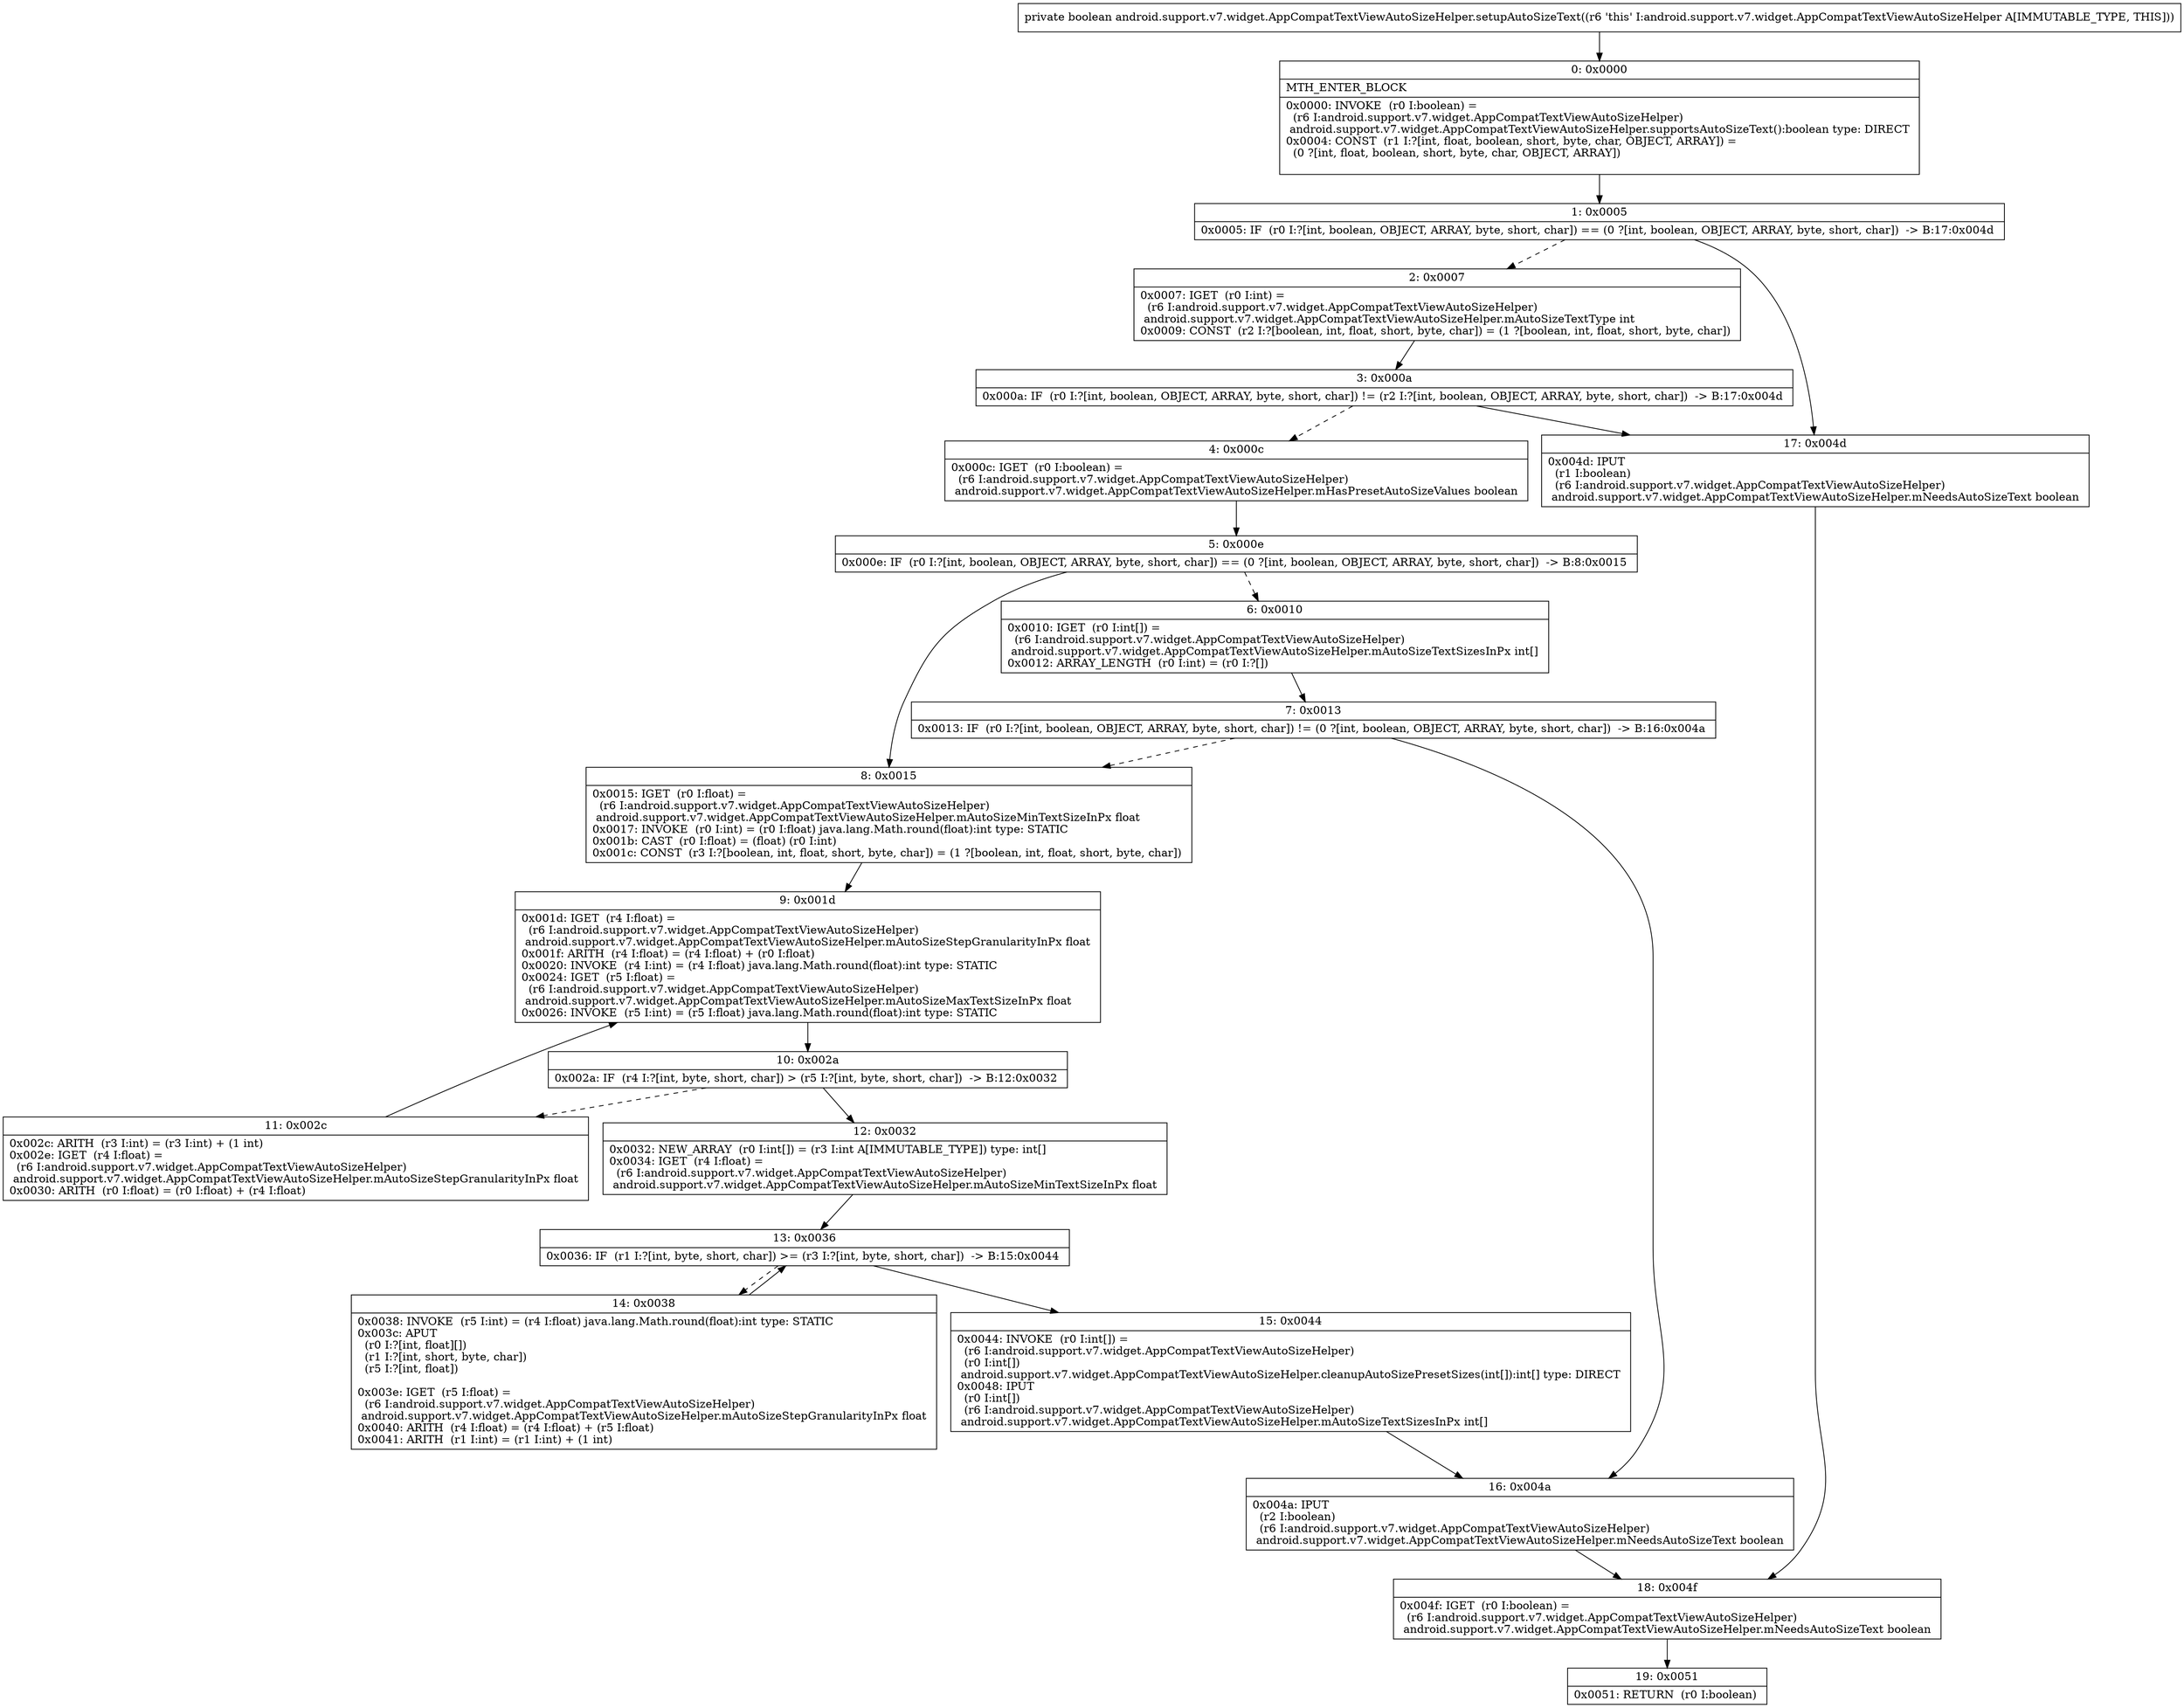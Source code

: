 digraph "CFG forandroid.support.v7.widget.AppCompatTextViewAutoSizeHelper.setupAutoSizeText()Z" {
Node_0 [shape=record,label="{0\:\ 0x0000|MTH_ENTER_BLOCK\l|0x0000: INVOKE  (r0 I:boolean) = \l  (r6 I:android.support.v7.widget.AppCompatTextViewAutoSizeHelper)\l android.support.v7.widget.AppCompatTextViewAutoSizeHelper.supportsAutoSizeText():boolean type: DIRECT \l0x0004: CONST  (r1 I:?[int, float, boolean, short, byte, char, OBJECT, ARRAY]) = \l  (0 ?[int, float, boolean, short, byte, char, OBJECT, ARRAY])\l \l}"];
Node_1 [shape=record,label="{1\:\ 0x0005|0x0005: IF  (r0 I:?[int, boolean, OBJECT, ARRAY, byte, short, char]) == (0 ?[int, boolean, OBJECT, ARRAY, byte, short, char])  \-\> B:17:0x004d \l}"];
Node_2 [shape=record,label="{2\:\ 0x0007|0x0007: IGET  (r0 I:int) = \l  (r6 I:android.support.v7.widget.AppCompatTextViewAutoSizeHelper)\l android.support.v7.widget.AppCompatTextViewAutoSizeHelper.mAutoSizeTextType int \l0x0009: CONST  (r2 I:?[boolean, int, float, short, byte, char]) = (1 ?[boolean, int, float, short, byte, char]) \l}"];
Node_3 [shape=record,label="{3\:\ 0x000a|0x000a: IF  (r0 I:?[int, boolean, OBJECT, ARRAY, byte, short, char]) != (r2 I:?[int, boolean, OBJECT, ARRAY, byte, short, char])  \-\> B:17:0x004d \l}"];
Node_4 [shape=record,label="{4\:\ 0x000c|0x000c: IGET  (r0 I:boolean) = \l  (r6 I:android.support.v7.widget.AppCompatTextViewAutoSizeHelper)\l android.support.v7.widget.AppCompatTextViewAutoSizeHelper.mHasPresetAutoSizeValues boolean \l}"];
Node_5 [shape=record,label="{5\:\ 0x000e|0x000e: IF  (r0 I:?[int, boolean, OBJECT, ARRAY, byte, short, char]) == (0 ?[int, boolean, OBJECT, ARRAY, byte, short, char])  \-\> B:8:0x0015 \l}"];
Node_6 [shape=record,label="{6\:\ 0x0010|0x0010: IGET  (r0 I:int[]) = \l  (r6 I:android.support.v7.widget.AppCompatTextViewAutoSizeHelper)\l android.support.v7.widget.AppCompatTextViewAutoSizeHelper.mAutoSizeTextSizesInPx int[] \l0x0012: ARRAY_LENGTH  (r0 I:int) = (r0 I:?[]) \l}"];
Node_7 [shape=record,label="{7\:\ 0x0013|0x0013: IF  (r0 I:?[int, boolean, OBJECT, ARRAY, byte, short, char]) != (0 ?[int, boolean, OBJECT, ARRAY, byte, short, char])  \-\> B:16:0x004a \l}"];
Node_8 [shape=record,label="{8\:\ 0x0015|0x0015: IGET  (r0 I:float) = \l  (r6 I:android.support.v7.widget.AppCompatTextViewAutoSizeHelper)\l android.support.v7.widget.AppCompatTextViewAutoSizeHelper.mAutoSizeMinTextSizeInPx float \l0x0017: INVOKE  (r0 I:int) = (r0 I:float) java.lang.Math.round(float):int type: STATIC \l0x001b: CAST  (r0 I:float) = (float) (r0 I:int) \l0x001c: CONST  (r3 I:?[boolean, int, float, short, byte, char]) = (1 ?[boolean, int, float, short, byte, char]) \l}"];
Node_9 [shape=record,label="{9\:\ 0x001d|0x001d: IGET  (r4 I:float) = \l  (r6 I:android.support.v7.widget.AppCompatTextViewAutoSizeHelper)\l android.support.v7.widget.AppCompatTextViewAutoSizeHelper.mAutoSizeStepGranularityInPx float \l0x001f: ARITH  (r4 I:float) = (r4 I:float) + (r0 I:float) \l0x0020: INVOKE  (r4 I:int) = (r4 I:float) java.lang.Math.round(float):int type: STATIC \l0x0024: IGET  (r5 I:float) = \l  (r6 I:android.support.v7.widget.AppCompatTextViewAutoSizeHelper)\l android.support.v7.widget.AppCompatTextViewAutoSizeHelper.mAutoSizeMaxTextSizeInPx float \l0x0026: INVOKE  (r5 I:int) = (r5 I:float) java.lang.Math.round(float):int type: STATIC \l}"];
Node_10 [shape=record,label="{10\:\ 0x002a|0x002a: IF  (r4 I:?[int, byte, short, char]) \> (r5 I:?[int, byte, short, char])  \-\> B:12:0x0032 \l}"];
Node_11 [shape=record,label="{11\:\ 0x002c|0x002c: ARITH  (r3 I:int) = (r3 I:int) + (1 int) \l0x002e: IGET  (r4 I:float) = \l  (r6 I:android.support.v7.widget.AppCompatTextViewAutoSizeHelper)\l android.support.v7.widget.AppCompatTextViewAutoSizeHelper.mAutoSizeStepGranularityInPx float \l0x0030: ARITH  (r0 I:float) = (r0 I:float) + (r4 I:float) \l}"];
Node_12 [shape=record,label="{12\:\ 0x0032|0x0032: NEW_ARRAY  (r0 I:int[]) = (r3 I:int A[IMMUTABLE_TYPE]) type: int[] \l0x0034: IGET  (r4 I:float) = \l  (r6 I:android.support.v7.widget.AppCompatTextViewAutoSizeHelper)\l android.support.v7.widget.AppCompatTextViewAutoSizeHelper.mAutoSizeMinTextSizeInPx float \l}"];
Node_13 [shape=record,label="{13\:\ 0x0036|0x0036: IF  (r1 I:?[int, byte, short, char]) \>= (r3 I:?[int, byte, short, char])  \-\> B:15:0x0044 \l}"];
Node_14 [shape=record,label="{14\:\ 0x0038|0x0038: INVOKE  (r5 I:int) = (r4 I:float) java.lang.Math.round(float):int type: STATIC \l0x003c: APUT  \l  (r0 I:?[int, float][])\l  (r1 I:?[int, short, byte, char])\l  (r5 I:?[int, float])\l \l0x003e: IGET  (r5 I:float) = \l  (r6 I:android.support.v7.widget.AppCompatTextViewAutoSizeHelper)\l android.support.v7.widget.AppCompatTextViewAutoSizeHelper.mAutoSizeStepGranularityInPx float \l0x0040: ARITH  (r4 I:float) = (r4 I:float) + (r5 I:float) \l0x0041: ARITH  (r1 I:int) = (r1 I:int) + (1 int) \l}"];
Node_15 [shape=record,label="{15\:\ 0x0044|0x0044: INVOKE  (r0 I:int[]) = \l  (r6 I:android.support.v7.widget.AppCompatTextViewAutoSizeHelper)\l  (r0 I:int[])\l android.support.v7.widget.AppCompatTextViewAutoSizeHelper.cleanupAutoSizePresetSizes(int[]):int[] type: DIRECT \l0x0048: IPUT  \l  (r0 I:int[])\l  (r6 I:android.support.v7.widget.AppCompatTextViewAutoSizeHelper)\l android.support.v7.widget.AppCompatTextViewAutoSizeHelper.mAutoSizeTextSizesInPx int[] \l}"];
Node_16 [shape=record,label="{16\:\ 0x004a|0x004a: IPUT  \l  (r2 I:boolean)\l  (r6 I:android.support.v7.widget.AppCompatTextViewAutoSizeHelper)\l android.support.v7.widget.AppCompatTextViewAutoSizeHelper.mNeedsAutoSizeText boolean \l}"];
Node_17 [shape=record,label="{17\:\ 0x004d|0x004d: IPUT  \l  (r1 I:boolean)\l  (r6 I:android.support.v7.widget.AppCompatTextViewAutoSizeHelper)\l android.support.v7.widget.AppCompatTextViewAutoSizeHelper.mNeedsAutoSizeText boolean \l}"];
Node_18 [shape=record,label="{18\:\ 0x004f|0x004f: IGET  (r0 I:boolean) = \l  (r6 I:android.support.v7.widget.AppCompatTextViewAutoSizeHelper)\l android.support.v7.widget.AppCompatTextViewAutoSizeHelper.mNeedsAutoSizeText boolean \l}"];
Node_19 [shape=record,label="{19\:\ 0x0051|0x0051: RETURN  (r0 I:boolean) \l}"];
MethodNode[shape=record,label="{private boolean android.support.v7.widget.AppCompatTextViewAutoSizeHelper.setupAutoSizeText((r6 'this' I:android.support.v7.widget.AppCompatTextViewAutoSizeHelper A[IMMUTABLE_TYPE, THIS])) }"];
MethodNode -> Node_0;
Node_0 -> Node_1;
Node_1 -> Node_2[style=dashed];
Node_1 -> Node_17;
Node_2 -> Node_3;
Node_3 -> Node_4[style=dashed];
Node_3 -> Node_17;
Node_4 -> Node_5;
Node_5 -> Node_6[style=dashed];
Node_5 -> Node_8;
Node_6 -> Node_7;
Node_7 -> Node_8[style=dashed];
Node_7 -> Node_16;
Node_8 -> Node_9;
Node_9 -> Node_10;
Node_10 -> Node_11[style=dashed];
Node_10 -> Node_12;
Node_11 -> Node_9;
Node_12 -> Node_13;
Node_13 -> Node_14[style=dashed];
Node_13 -> Node_15;
Node_14 -> Node_13;
Node_15 -> Node_16;
Node_16 -> Node_18;
Node_17 -> Node_18;
Node_18 -> Node_19;
}

